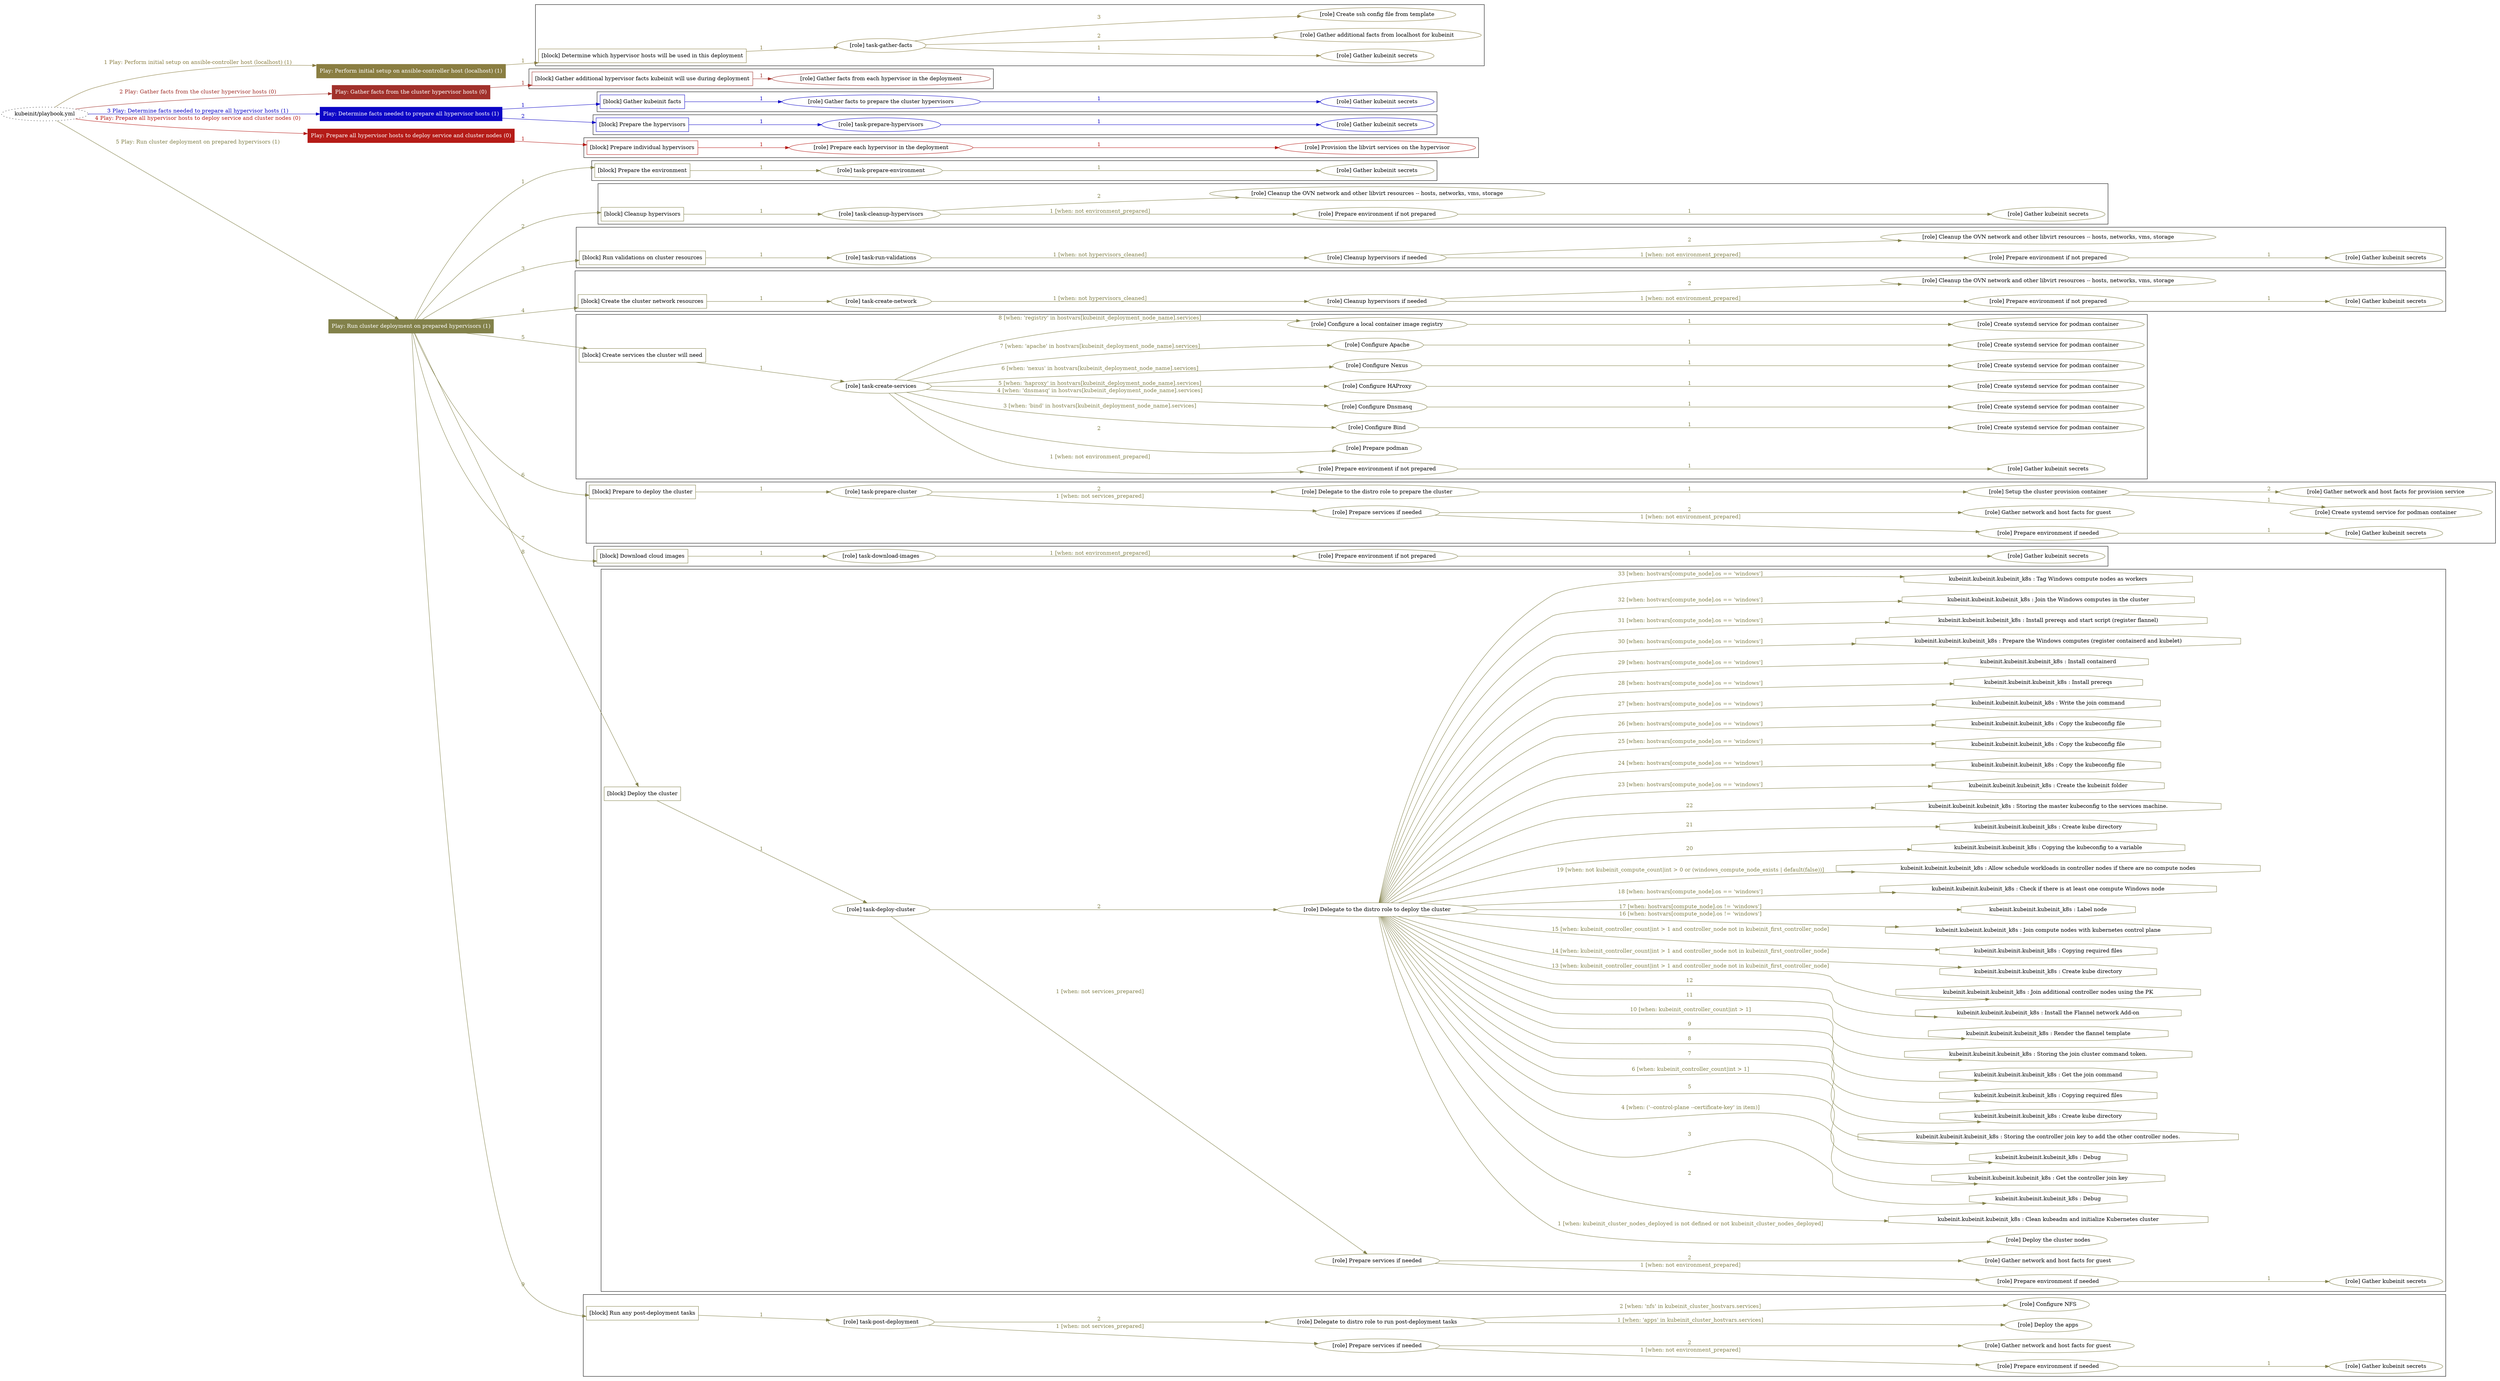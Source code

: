 digraph {
	graph [concentrate=true ordering=in rankdir=LR ratio=fill]
	edge [esep=5 sep=10]
	"kubeinit/playbook.yml" [URL="/home/runner/work/kubeinit/kubeinit/kubeinit/playbook.yml" id=playbook_4092a880 style=dotted]
	"kubeinit/playbook.yml" -> play_ae1196fd [label="1 Play: Perform initial setup on ansible-controller host (localhost) (1)" color="#8a7e42" fontcolor="#8a7e42" id=edge_play_ae1196fd labeltooltip="1 Play: Perform initial setup on ansible-controller host (localhost) (1)" tooltip="1 Play: Perform initial setup on ansible-controller host (localhost) (1)"]
	subgraph "Play: Perform initial setup on ansible-controller host (localhost) (1)" {
		play_ae1196fd [label="Play: Perform initial setup on ansible-controller host (localhost) (1)" URL="/home/runner/work/kubeinit/kubeinit/kubeinit/playbook.yml" color="#8a7e42" fontcolor="#ffffff" id=play_ae1196fd shape=box style=filled tooltip=localhost]
		play_ae1196fd -> block_956c1486 [label=1 color="#8a7e42" fontcolor="#8a7e42" id=edge_block_956c1486 labeltooltip=1 tooltip=1]
		subgraph cluster_block_956c1486 {
			block_956c1486 [label="[block] Determine which hypervisor hosts will be used in this deployment" URL="/home/runner/work/kubeinit/kubeinit/kubeinit/playbook.yml" color="#8a7e42" id=block_956c1486 labeltooltip="Determine which hypervisor hosts will be used in this deployment" shape=box tooltip="Determine which hypervisor hosts will be used in this deployment"]
			block_956c1486 -> role_f237df99 [label="1 " color="#8a7e42" fontcolor="#8a7e42" id=edge_role_f237df99 labeltooltip="1 " tooltip="1 "]
			subgraph "task-gather-facts" {
				role_f237df99 [label="[role] task-gather-facts" URL="/home/runner/work/kubeinit/kubeinit/kubeinit/playbook.yml" color="#8a7e42" id=role_f237df99 tooltip="task-gather-facts"]
				role_f237df99 -> role_dd8b1807 [label="1 " color="#8a7e42" fontcolor="#8a7e42" id=edge_role_dd8b1807 labeltooltip="1 " tooltip="1 "]
				subgraph "Gather kubeinit secrets" {
					role_dd8b1807 [label="[role] Gather kubeinit secrets" URL="/home/runner/.ansible/collections/ansible_collections/kubeinit/kubeinit/roles/kubeinit_prepare/tasks/build_hypervisors_group.yml" color="#8a7e42" id=role_dd8b1807 tooltip="Gather kubeinit secrets"]
				}
				role_f237df99 -> role_d7ae1967 [label="2 " color="#8a7e42" fontcolor="#8a7e42" id=edge_role_d7ae1967 labeltooltip="2 " tooltip="2 "]
				subgraph "Gather additional facts from localhost for kubeinit" {
					role_d7ae1967 [label="[role] Gather additional facts from localhost for kubeinit" URL="/home/runner/.ansible/collections/ansible_collections/kubeinit/kubeinit/roles/kubeinit_prepare/tasks/build_hypervisors_group.yml" color="#8a7e42" id=role_d7ae1967 tooltip="Gather additional facts from localhost for kubeinit"]
				}
				role_f237df99 -> role_469d02f8 [label="3 " color="#8a7e42" fontcolor="#8a7e42" id=edge_role_469d02f8 labeltooltip="3 " tooltip="3 "]
				subgraph "Create ssh config file from template" {
					role_469d02f8 [label="[role] Create ssh config file from template" URL="/home/runner/.ansible/collections/ansible_collections/kubeinit/kubeinit/roles/kubeinit_prepare/tasks/build_hypervisors_group.yml" color="#8a7e42" id=role_469d02f8 tooltip="Create ssh config file from template"]
				}
			}
		}
	}
	"kubeinit/playbook.yml" -> play_89fb821e [label="2 Play: Gather facts from the cluster hypervisor hosts (0)" color="#a1312b" fontcolor="#a1312b" id=edge_play_89fb821e labeltooltip="2 Play: Gather facts from the cluster hypervisor hosts (0)" tooltip="2 Play: Gather facts from the cluster hypervisor hosts (0)"]
	subgraph "Play: Gather facts from the cluster hypervisor hosts (0)" {
		play_89fb821e [label="Play: Gather facts from the cluster hypervisor hosts (0)" URL="/home/runner/work/kubeinit/kubeinit/kubeinit/playbook.yml" color="#a1312b" fontcolor="#ffffff" id=play_89fb821e shape=box style=filled tooltip="Play: Gather facts from the cluster hypervisor hosts (0)"]
		play_89fb821e -> block_fdf8f3b8 [label=1 color="#a1312b" fontcolor="#a1312b" id=edge_block_fdf8f3b8 labeltooltip=1 tooltip=1]
		subgraph cluster_block_fdf8f3b8 {
			block_fdf8f3b8 [label="[block] Gather additional hypervisor facts kubeinit will use during deployment" URL="/home/runner/work/kubeinit/kubeinit/kubeinit/playbook.yml" color="#a1312b" id=block_fdf8f3b8 labeltooltip="Gather additional hypervisor facts kubeinit will use during deployment" shape=box tooltip="Gather additional hypervisor facts kubeinit will use during deployment"]
			block_fdf8f3b8 -> role_fb9b32e1 [label="1 " color="#a1312b" fontcolor="#a1312b" id=edge_role_fb9b32e1 labeltooltip="1 " tooltip="1 "]
			subgraph "Gather facts from each hypervisor in the deployment" {
				role_fb9b32e1 [label="[role] Gather facts from each hypervisor in the deployment" URL="/home/runner/work/kubeinit/kubeinit/kubeinit/playbook.yml" color="#a1312b" id=role_fb9b32e1 tooltip="Gather facts from each hypervisor in the deployment"]
			}
		}
	}
	"kubeinit/playbook.yml" -> play_43800ec6 [label="3 Play: Determine facts needed to prepare all hypervisor hosts (1)" color="#0d06c6" fontcolor="#0d06c6" id=edge_play_43800ec6 labeltooltip="3 Play: Determine facts needed to prepare all hypervisor hosts (1)" tooltip="3 Play: Determine facts needed to prepare all hypervisor hosts (1)"]
	subgraph "Play: Determine facts needed to prepare all hypervisor hosts (1)" {
		play_43800ec6 [label="Play: Determine facts needed to prepare all hypervisor hosts (1)" URL="/home/runner/work/kubeinit/kubeinit/kubeinit/playbook.yml" color="#0d06c6" fontcolor="#ffffff" id=play_43800ec6 shape=box style=filled tooltip=localhost]
		play_43800ec6 -> block_e6bd2eeb [label=1 color="#0d06c6" fontcolor="#0d06c6" id=edge_block_e6bd2eeb labeltooltip=1 tooltip=1]
		subgraph cluster_block_e6bd2eeb {
			block_e6bd2eeb [label="[block] Gather kubeinit facts" URL="/home/runner/work/kubeinit/kubeinit/kubeinit/playbook.yml" color="#0d06c6" id=block_e6bd2eeb labeltooltip="Gather kubeinit facts" shape=box tooltip="Gather kubeinit facts"]
			block_e6bd2eeb -> role_9d45fa9e [label="1 " color="#0d06c6" fontcolor="#0d06c6" id=edge_role_9d45fa9e labeltooltip="1 " tooltip="1 "]
			subgraph "Gather facts to prepare the cluster hypervisors" {
				role_9d45fa9e [label="[role] Gather facts to prepare the cluster hypervisors" URL="/home/runner/work/kubeinit/kubeinit/kubeinit/playbook.yml" color="#0d06c6" id=role_9d45fa9e tooltip="Gather facts to prepare the cluster hypervisors"]
				role_9d45fa9e -> role_84c8c53a [label="1 " color="#0d06c6" fontcolor="#0d06c6" id=edge_role_84c8c53a labeltooltip="1 " tooltip="1 "]
				subgraph "Gather kubeinit secrets" {
					role_84c8c53a [label="[role] Gather kubeinit secrets" URL="/home/runner/.ansible/collections/ansible_collections/kubeinit/kubeinit/roles/kubeinit_prepare/tasks/gather_kubeinit_facts.yml" color="#0d06c6" id=role_84c8c53a tooltip="Gather kubeinit secrets"]
				}
			}
		}
		play_43800ec6 -> block_987be047 [label=2 color="#0d06c6" fontcolor="#0d06c6" id=edge_block_987be047 labeltooltip=2 tooltip=2]
		subgraph cluster_block_987be047 {
			block_987be047 [label="[block] Prepare the hypervisors" URL="/home/runner/work/kubeinit/kubeinit/kubeinit/playbook.yml" color="#0d06c6" id=block_987be047 labeltooltip="Prepare the hypervisors" shape=box tooltip="Prepare the hypervisors"]
			block_987be047 -> role_4314f1b4 [label="1 " color="#0d06c6" fontcolor="#0d06c6" id=edge_role_4314f1b4 labeltooltip="1 " tooltip="1 "]
			subgraph "task-prepare-hypervisors" {
				role_4314f1b4 [label="[role] task-prepare-hypervisors" URL="/home/runner/work/kubeinit/kubeinit/kubeinit/playbook.yml" color="#0d06c6" id=role_4314f1b4 tooltip="task-prepare-hypervisors"]
				role_4314f1b4 -> role_47bb639f [label="1 " color="#0d06c6" fontcolor="#0d06c6" id=edge_role_47bb639f labeltooltip="1 " tooltip="1 "]
				subgraph "Gather kubeinit secrets" {
					role_47bb639f [label="[role] Gather kubeinit secrets" URL="/home/runner/.ansible/collections/ansible_collections/kubeinit/kubeinit/roles/kubeinit_prepare/tasks/gather_kubeinit_facts.yml" color="#0d06c6" id=role_47bb639f tooltip="Gather kubeinit secrets"]
				}
			}
		}
	}
	"kubeinit/playbook.yml" -> play_b5cae97c [label="4 Play: Prepare all hypervisor hosts to deploy service and cluster nodes (0)" color="#b51b17" fontcolor="#b51b17" id=edge_play_b5cae97c labeltooltip="4 Play: Prepare all hypervisor hosts to deploy service and cluster nodes (0)" tooltip="4 Play: Prepare all hypervisor hosts to deploy service and cluster nodes (0)"]
	subgraph "Play: Prepare all hypervisor hosts to deploy service and cluster nodes (0)" {
		play_b5cae97c [label="Play: Prepare all hypervisor hosts to deploy service and cluster nodes (0)" URL="/home/runner/work/kubeinit/kubeinit/kubeinit/playbook.yml" color="#b51b17" fontcolor="#ffffff" id=play_b5cae97c shape=box style=filled tooltip="Play: Prepare all hypervisor hosts to deploy service and cluster nodes (0)"]
		play_b5cae97c -> block_2d61b431 [label=1 color="#b51b17" fontcolor="#b51b17" id=edge_block_2d61b431 labeltooltip=1 tooltip=1]
		subgraph cluster_block_2d61b431 {
			block_2d61b431 [label="[block] Prepare individual hypervisors" URL="/home/runner/work/kubeinit/kubeinit/kubeinit/playbook.yml" color="#b51b17" id=block_2d61b431 labeltooltip="Prepare individual hypervisors" shape=box tooltip="Prepare individual hypervisors"]
			block_2d61b431 -> role_bfe65945 [label="1 " color="#b51b17" fontcolor="#b51b17" id=edge_role_bfe65945 labeltooltip="1 " tooltip="1 "]
			subgraph "Prepare each hypervisor in the deployment" {
				role_bfe65945 [label="[role] Prepare each hypervisor in the deployment" URL="/home/runner/work/kubeinit/kubeinit/kubeinit/playbook.yml" color="#b51b17" id=role_bfe65945 tooltip="Prepare each hypervisor in the deployment"]
				role_bfe65945 -> role_0629007f [label="1 " color="#b51b17" fontcolor="#b51b17" id=edge_role_0629007f labeltooltip="1 " tooltip="1 "]
				subgraph "Provision the libvirt services on the hypervisor" {
					role_0629007f [label="[role] Provision the libvirt services on the hypervisor" URL="/home/runner/.ansible/collections/ansible_collections/kubeinit/kubeinit/roles/kubeinit_prepare/tasks/prepare_hypervisor.yml" color="#b51b17" id=role_0629007f tooltip="Provision the libvirt services on the hypervisor"]
				}
			}
		}
	}
	"kubeinit/playbook.yml" -> play_eb1198c6 [label="5 Play: Run cluster deployment on prepared hypervisors (1)" color="#82814a" fontcolor="#82814a" id=edge_play_eb1198c6 labeltooltip="5 Play: Run cluster deployment on prepared hypervisors (1)" tooltip="5 Play: Run cluster deployment on prepared hypervisors (1)"]
	subgraph "Play: Run cluster deployment on prepared hypervisors (1)" {
		play_eb1198c6 [label="Play: Run cluster deployment on prepared hypervisors (1)" URL="/home/runner/work/kubeinit/kubeinit/kubeinit/playbook.yml" color="#82814a" fontcolor="#ffffff" id=play_eb1198c6 shape=box style=filled tooltip=localhost]
		play_eb1198c6 -> block_c7cdb6f9 [label=1 color="#82814a" fontcolor="#82814a" id=edge_block_c7cdb6f9 labeltooltip=1 tooltip=1]
		subgraph cluster_block_c7cdb6f9 {
			block_c7cdb6f9 [label="[block] Prepare the environment" URL="/home/runner/work/kubeinit/kubeinit/kubeinit/playbook.yml" color="#82814a" id=block_c7cdb6f9 labeltooltip="Prepare the environment" shape=box tooltip="Prepare the environment"]
			block_c7cdb6f9 -> role_29d9dc52 [label="1 " color="#82814a" fontcolor="#82814a" id=edge_role_29d9dc52 labeltooltip="1 " tooltip="1 "]
			subgraph "task-prepare-environment" {
				role_29d9dc52 [label="[role] task-prepare-environment" URL="/home/runner/work/kubeinit/kubeinit/kubeinit/playbook.yml" color="#82814a" id=role_29d9dc52 tooltip="task-prepare-environment"]
				role_29d9dc52 -> role_548592c7 [label="1 " color="#82814a" fontcolor="#82814a" id=edge_role_548592c7 labeltooltip="1 " tooltip="1 "]
				subgraph "Gather kubeinit secrets" {
					role_548592c7 [label="[role] Gather kubeinit secrets" URL="/home/runner/.ansible/collections/ansible_collections/kubeinit/kubeinit/roles/kubeinit_prepare/tasks/gather_kubeinit_facts.yml" color="#82814a" id=role_548592c7 tooltip="Gather kubeinit secrets"]
				}
			}
		}
		play_eb1198c6 -> block_1d28abd2 [label=2 color="#82814a" fontcolor="#82814a" id=edge_block_1d28abd2 labeltooltip=2 tooltip=2]
		subgraph cluster_block_1d28abd2 {
			block_1d28abd2 [label="[block] Cleanup hypervisors" URL="/home/runner/work/kubeinit/kubeinit/kubeinit/playbook.yml" color="#82814a" id=block_1d28abd2 labeltooltip="Cleanup hypervisors" shape=box tooltip="Cleanup hypervisors"]
			block_1d28abd2 -> role_e52b958a [label="1 " color="#82814a" fontcolor="#82814a" id=edge_role_e52b958a labeltooltip="1 " tooltip="1 "]
			subgraph "task-cleanup-hypervisors" {
				role_e52b958a [label="[role] task-cleanup-hypervisors" URL="/home/runner/work/kubeinit/kubeinit/kubeinit/playbook.yml" color="#82814a" id=role_e52b958a tooltip="task-cleanup-hypervisors"]
				role_e52b958a -> role_8e3a1316 [label="1 [when: not environment_prepared]" color="#82814a" fontcolor="#82814a" id=edge_role_8e3a1316 labeltooltip="1 [when: not environment_prepared]" tooltip="1 [when: not environment_prepared]"]
				subgraph "Prepare environment if not prepared" {
					role_8e3a1316 [label="[role] Prepare environment if not prepared" URL="/home/runner/.ansible/collections/ansible_collections/kubeinit/kubeinit/roles/kubeinit_prepare/tasks/cleanup_hypervisors.yml" color="#82814a" id=role_8e3a1316 tooltip="Prepare environment if not prepared"]
					role_8e3a1316 -> role_66ed5736 [label="1 " color="#82814a" fontcolor="#82814a" id=edge_role_66ed5736 labeltooltip="1 " tooltip="1 "]
					subgraph "Gather kubeinit secrets" {
						role_66ed5736 [label="[role] Gather kubeinit secrets" URL="/home/runner/.ansible/collections/ansible_collections/kubeinit/kubeinit/roles/kubeinit_prepare/tasks/gather_kubeinit_facts.yml" color="#82814a" id=role_66ed5736 tooltip="Gather kubeinit secrets"]
					}
				}
				role_e52b958a -> role_1f222cd6 [label="2 " color="#82814a" fontcolor="#82814a" id=edge_role_1f222cd6 labeltooltip="2 " tooltip="2 "]
				subgraph "Cleanup the OVN network and other libvirt resources -- hosts, networks, vms, storage" {
					role_1f222cd6 [label="[role] Cleanup the OVN network and other libvirt resources -- hosts, networks, vms, storage" URL="/home/runner/.ansible/collections/ansible_collections/kubeinit/kubeinit/roles/kubeinit_prepare/tasks/cleanup_hypervisors.yml" color="#82814a" id=role_1f222cd6 tooltip="Cleanup the OVN network and other libvirt resources -- hosts, networks, vms, storage"]
				}
			}
		}
		play_eb1198c6 -> block_b890f00d [label=3 color="#82814a" fontcolor="#82814a" id=edge_block_b890f00d labeltooltip=3 tooltip=3]
		subgraph cluster_block_b890f00d {
			block_b890f00d [label="[block] Run validations on cluster resources" URL="/home/runner/work/kubeinit/kubeinit/kubeinit/playbook.yml" color="#82814a" id=block_b890f00d labeltooltip="Run validations on cluster resources" shape=box tooltip="Run validations on cluster resources"]
			block_b890f00d -> role_74c30798 [label="1 " color="#82814a" fontcolor="#82814a" id=edge_role_74c30798 labeltooltip="1 " tooltip="1 "]
			subgraph "task-run-validations" {
				role_74c30798 [label="[role] task-run-validations" URL="/home/runner/work/kubeinit/kubeinit/kubeinit/playbook.yml" color="#82814a" id=role_74c30798 tooltip="task-run-validations"]
				role_74c30798 -> role_08fe6aea [label="1 [when: not hypervisors_cleaned]" color="#82814a" fontcolor="#82814a" id=edge_role_08fe6aea labeltooltip="1 [when: not hypervisors_cleaned]" tooltip="1 [when: not hypervisors_cleaned]"]
				subgraph "Cleanup hypervisors if needed" {
					role_08fe6aea [label="[role] Cleanup hypervisors if needed" URL="/home/runner/.ansible/collections/ansible_collections/kubeinit/kubeinit/roles/kubeinit_validations/tasks/main.yml" color="#82814a" id=role_08fe6aea tooltip="Cleanup hypervisors if needed"]
					role_08fe6aea -> role_71122373 [label="1 [when: not environment_prepared]" color="#82814a" fontcolor="#82814a" id=edge_role_71122373 labeltooltip="1 [when: not environment_prepared]" tooltip="1 [when: not environment_prepared]"]
					subgraph "Prepare environment if not prepared" {
						role_71122373 [label="[role] Prepare environment if not prepared" URL="/home/runner/.ansible/collections/ansible_collections/kubeinit/kubeinit/roles/kubeinit_prepare/tasks/cleanup_hypervisors.yml" color="#82814a" id=role_71122373 tooltip="Prepare environment if not prepared"]
						role_71122373 -> role_05b56afc [label="1 " color="#82814a" fontcolor="#82814a" id=edge_role_05b56afc labeltooltip="1 " tooltip="1 "]
						subgraph "Gather kubeinit secrets" {
							role_05b56afc [label="[role] Gather kubeinit secrets" URL="/home/runner/.ansible/collections/ansible_collections/kubeinit/kubeinit/roles/kubeinit_prepare/tasks/gather_kubeinit_facts.yml" color="#82814a" id=role_05b56afc tooltip="Gather kubeinit secrets"]
						}
					}
					role_08fe6aea -> role_c8b4b535 [label="2 " color="#82814a" fontcolor="#82814a" id=edge_role_c8b4b535 labeltooltip="2 " tooltip="2 "]
					subgraph "Cleanup the OVN network and other libvirt resources -- hosts, networks, vms, storage" {
						role_c8b4b535 [label="[role] Cleanup the OVN network and other libvirt resources -- hosts, networks, vms, storage" URL="/home/runner/.ansible/collections/ansible_collections/kubeinit/kubeinit/roles/kubeinit_prepare/tasks/cleanup_hypervisors.yml" color="#82814a" id=role_c8b4b535 tooltip="Cleanup the OVN network and other libvirt resources -- hosts, networks, vms, storage"]
					}
				}
			}
		}
		play_eb1198c6 -> block_98367a55 [label=4 color="#82814a" fontcolor="#82814a" id=edge_block_98367a55 labeltooltip=4 tooltip=4]
		subgraph cluster_block_98367a55 {
			block_98367a55 [label="[block] Create the cluster network resources" URL="/home/runner/work/kubeinit/kubeinit/kubeinit/playbook.yml" color="#82814a" id=block_98367a55 labeltooltip="Create the cluster network resources" shape=box tooltip="Create the cluster network resources"]
			block_98367a55 -> role_a6082c98 [label="1 " color="#82814a" fontcolor="#82814a" id=edge_role_a6082c98 labeltooltip="1 " tooltip="1 "]
			subgraph "task-create-network" {
				role_a6082c98 [label="[role] task-create-network" URL="/home/runner/work/kubeinit/kubeinit/kubeinit/playbook.yml" color="#82814a" id=role_a6082c98 tooltip="task-create-network"]
				role_a6082c98 -> role_ee33936b [label="1 [when: not hypervisors_cleaned]" color="#82814a" fontcolor="#82814a" id=edge_role_ee33936b labeltooltip="1 [when: not hypervisors_cleaned]" tooltip="1 [when: not hypervisors_cleaned]"]
				subgraph "Cleanup hypervisors if needed" {
					role_ee33936b [label="[role] Cleanup hypervisors if needed" URL="/home/runner/.ansible/collections/ansible_collections/kubeinit/kubeinit/roles/kubeinit_libvirt/tasks/create_network.yml" color="#82814a" id=role_ee33936b tooltip="Cleanup hypervisors if needed"]
					role_ee33936b -> role_b9c7bcc1 [label="1 [when: not environment_prepared]" color="#82814a" fontcolor="#82814a" id=edge_role_b9c7bcc1 labeltooltip="1 [when: not environment_prepared]" tooltip="1 [when: not environment_prepared]"]
					subgraph "Prepare environment if not prepared" {
						role_b9c7bcc1 [label="[role] Prepare environment if not prepared" URL="/home/runner/.ansible/collections/ansible_collections/kubeinit/kubeinit/roles/kubeinit_prepare/tasks/cleanup_hypervisors.yml" color="#82814a" id=role_b9c7bcc1 tooltip="Prepare environment if not prepared"]
						role_b9c7bcc1 -> role_5f85d9c9 [label="1 " color="#82814a" fontcolor="#82814a" id=edge_role_5f85d9c9 labeltooltip="1 " tooltip="1 "]
						subgraph "Gather kubeinit secrets" {
							role_5f85d9c9 [label="[role] Gather kubeinit secrets" URL="/home/runner/.ansible/collections/ansible_collections/kubeinit/kubeinit/roles/kubeinit_prepare/tasks/gather_kubeinit_facts.yml" color="#82814a" id=role_5f85d9c9 tooltip="Gather kubeinit secrets"]
						}
					}
					role_ee33936b -> role_ea725548 [label="2 " color="#82814a" fontcolor="#82814a" id=edge_role_ea725548 labeltooltip="2 " tooltip="2 "]
					subgraph "Cleanup the OVN network and other libvirt resources -- hosts, networks, vms, storage" {
						role_ea725548 [label="[role] Cleanup the OVN network and other libvirt resources -- hosts, networks, vms, storage" URL="/home/runner/.ansible/collections/ansible_collections/kubeinit/kubeinit/roles/kubeinit_prepare/tasks/cleanup_hypervisors.yml" color="#82814a" id=role_ea725548 tooltip="Cleanup the OVN network and other libvirt resources -- hosts, networks, vms, storage"]
					}
				}
			}
		}
		play_eb1198c6 -> block_d3162e86 [label=5 color="#82814a" fontcolor="#82814a" id=edge_block_d3162e86 labeltooltip=5 tooltip=5]
		subgraph cluster_block_d3162e86 {
			block_d3162e86 [label="[block] Create services the cluster will need" URL="/home/runner/work/kubeinit/kubeinit/kubeinit/playbook.yml" color="#82814a" id=block_d3162e86 labeltooltip="Create services the cluster will need" shape=box tooltip="Create services the cluster will need"]
			block_d3162e86 -> role_d8473696 [label="1 " color="#82814a" fontcolor="#82814a" id=edge_role_d8473696 labeltooltip="1 " tooltip="1 "]
			subgraph "task-create-services" {
				role_d8473696 [label="[role] task-create-services" URL="/home/runner/work/kubeinit/kubeinit/kubeinit/playbook.yml" color="#82814a" id=role_d8473696 tooltip="task-create-services"]
				role_d8473696 -> role_66db7b60 [label="1 [when: not environment_prepared]" color="#82814a" fontcolor="#82814a" id=edge_role_66db7b60 labeltooltip="1 [when: not environment_prepared]" tooltip="1 [when: not environment_prepared]"]
				subgraph "Prepare environment if not prepared" {
					role_66db7b60 [label="[role] Prepare environment if not prepared" URL="/home/runner/.ansible/collections/ansible_collections/kubeinit/kubeinit/roles/kubeinit_services/tasks/main.yml" color="#82814a" id=role_66db7b60 tooltip="Prepare environment if not prepared"]
					role_66db7b60 -> role_b6ed339c [label="1 " color="#82814a" fontcolor="#82814a" id=edge_role_b6ed339c labeltooltip="1 " tooltip="1 "]
					subgraph "Gather kubeinit secrets" {
						role_b6ed339c [label="[role] Gather kubeinit secrets" URL="/home/runner/.ansible/collections/ansible_collections/kubeinit/kubeinit/roles/kubeinit_prepare/tasks/gather_kubeinit_facts.yml" color="#82814a" id=role_b6ed339c tooltip="Gather kubeinit secrets"]
					}
				}
				role_d8473696 -> role_f8bc8cbf [label="2 " color="#82814a" fontcolor="#82814a" id=edge_role_f8bc8cbf labeltooltip="2 " tooltip="2 "]
				subgraph "Prepare podman" {
					role_f8bc8cbf [label="[role] Prepare podman" URL="/home/runner/.ansible/collections/ansible_collections/kubeinit/kubeinit/roles/kubeinit_services/tasks/00_create_service_pod.yml" color="#82814a" id=role_f8bc8cbf tooltip="Prepare podman"]
				}
				role_d8473696 -> role_d6a353fc [label="3 [when: 'bind' in hostvars[kubeinit_deployment_node_name].services]" color="#82814a" fontcolor="#82814a" id=edge_role_d6a353fc labeltooltip="3 [when: 'bind' in hostvars[kubeinit_deployment_node_name].services]" tooltip="3 [when: 'bind' in hostvars[kubeinit_deployment_node_name].services]"]
				subgraph "Configure Bind" {
					role_d6a353fc [label="[role] Configure Bind" URL="/home/runner/.ansible/collections/ansible_collections/kubeinit/kubeinit/roles/kubeinit_services/tasks/start_services_containers.yml" color="#82814a" id=role_d6a353fc tooltip="Configure Bind"]
					role_d6a353fc -> role_5fda4008 [label="1 " color="#82814a" fontcolor="#82814a" id=edge_role_5fda4008 labeltooltip="1 " tooltip="1 "]
					subgraph "Create systemd service for podman container" {
						role_5fda4008 [label="[role] Create systemd service for podman container" URL="/home/runner/.ansible/collections/ansible_collections/kubeinit/kubeinit/roles/kubeinit_bind/tasks/main.yml" color="#82814a" id=role_5fda4008 tooltip="Create systemd service for podman container"]
					}
				}
				role_d8473696 -> role_5b5578a1 [label="4 [when: 'dnsmasq' in hostvars[kubeinit_deployment_node_name].services]" color="#82814a" fontcolor="#82814a" id=edge_role_5b5578a1 labeltooltip="4 [when: 'dnsmasq' in hostvars[kubeinit_deployment_node_name].services]" tooltip="4 [when: 'dnsmasq' in hostvars[kubeinit_deployment_node_name].services]"]
				subgraph "Configure Dnsmasq" {
					role_5b5578a1 [label="[role] Configure Dnsmasq" URL="/home/runner/.ansible/collections/ansible_collections/kubeinit/kubeinit/roles/kubeinit_services/tasks/start_services_containers.yml" color="#82814a" id=role_5b5578a1 tooltip="Configure Dnsmasq"]
					role_5b5578a1 -> role_4a11b152 [label="1 " color="#82814a" fontcolor="#82814a" id=edge_role_4a11b152 labeltooltip="1 " tooltip="1 "]
					subgraph "Create systemd service for podman container" {
						role_4a11b152 [label="[role] Create systemd service for podman container" URL="/home/runner/.ansible/collections/ansible_collections/kubeinit/kubeinit/roles/kubeinit_dnsmasq/tasks/main.yml" color="#82814a" id=role_4a11b152 tooltip="Create systemd service for podman container"]
					}
				}
				role_d8473696 -> role_b6626a61 [label="5 [when: 'haproxy' in hostvars[kubeinit_deployment_node_name].services]" color="#82814a" fontcolor="#82814a" id=edge_role_b6626a61 labeltooltip="5 [when: 'haproxy' in hostvars[kubeinit_deployment_node_name].services]" tooltip="5 [when: 'haproxy' in hostvars[kubeinit_deployment_node_name].services]"]
				subgraph "Configure HAProxy" {
					role_b6626a61 [label="[role] Configure HAProxy" URL="/home/runner/.ansible/collections/ansible_collections/kubeinit/kubeinit/roles/kubeinit_services/tasks/start_services_containers.yml" color="#82814a" id=role_b6626a61 tooltip="Configure HAProxy"]
					role_b6626a61 -> role_09630d11 [label="1 " color="#82814a" fontcolor="#82814a" id=edge_role_09630d11 labeltooltip="1 " tooltip="1 "]
					subgraph "Create systemd service for podman container" {
						role_09630d11 [label="[role] Create systemd service for podman container" URL="/home/runner/.ansible/collections/ansible_collections/kubeinit/kubeinit/roles/kubeinit_haproxy/tasks/main.yml" color="#82814a" id=role_09630d11 tooltip="Create systemd service for podman container"]
					}
				}
				role_d8473696 -> role_e75615c8 [label="6 [when: 'nexus' in hostvars[kubeinit_deployment_node_name].services]" color="#82814a" fontcolor="#82814a" id=edge_role_e75615c8 labeltooltip="6 [when: 'nexus' in hostvars[kubeinit_deployment_node_name].services]" tooltip="6 [when: 'nexus' in hostvars[kubeinit_deployment_node_name].services]"]
				subgraph "Configure Nexus" {
					role_e75615c8 [label="[role] Configure Nexus" URL="/home/runner/.ansible/collections/ansible_collections/kubeinit/kubeinit/roles/kubeinit_services/tasks/start_services_containers.yml" color="#82814a" id=role_e75615c8 tooltip="Configure Nexus"]
					role_e75615c8 -> role_f1bec98e [label="1 " color="#82814a" fontcolor="#82814a" id=edge_role_f1bec98e labeltooltip="1 " tooltip="1 "]
					subgraph "Create systemd service for podman container" {
						role_f1bec98e [label="[role] Create systemd service for podman container" URL="/home/runner/.ansible/collections/ansible_collections/kubeinit/kubeinit/roles/kubeinit_nexus/tasks/main.yml" color="#82814a" id=role_f1bec98e tooltip="Create systemd service for podman container"]
					}
				}
				role_d8473696 -> role_e55f9560 [label="7 [when: 'apache' in hostvars[kubeinit_deployment_node_name].services]" color="#82814a" fontcolor="#82814a" id=edge_role_e55f9560 labeltooltip="7 [when: 'apache' in hostvars[kubeinit_deployment_node_name].services]" tooltip="7 [when: 'apache' in hostvars[kubeinit_deployment_node_name].services]"]
				subgraph "Configure Apache" {
					role_e55f9560 [label="[role] Configure Apache" URL="/home/runner/.ansible/collections/ansible_collections/kubeinit/kubeinit/roles/kubeinit_services/tasks/start_services_containers.yml" color="#82814a" id=role_e55f9560 tooltip="Configure Apache"]
					role_e55f9560 -> role_4562c35b [label="1 " color="#82814a" fontcolor="#82814a" id=edge_role_4562c35b labeltooltip="1 " tooltip="1 "]
					subgraph "Create systemd service for podman container" {
						role_4562c35b [label="[role] Create systemd service for podman container" URL="/home/runner/.ansible/collections/ansible_collections/kubeinit/kubeinit/roles/kubeinit_apache/tasks/main.yml" color="#82814a" id=role_4562c35b tooltip="Create systemd service for podman container"]
					}
				}
				role_d8473696 -> role_a0cb4e16 [label="8 [when: 'registry' in hostvars[kubeinit_deployment_node_name].services]" color="#82814a" fontcolor="#82814a" id=edge_role_a0cb4e16 labeltooltip="8 [when: 'registry' in hostvars[kubeinit_deployment_node_name].services]" tooltip="8 [when: 'registry' in hostvars[kubeinit_deployment_node_name].services]"]
				subgraph "Configure a local container image registry" {
					role_a0cb4e16 [label="[role] Configure a local container image registry" URL="/home/runner/.ansible/collections/ansible_collections/kubeinit/kubeinit/roles/kubeinit_services/tasks/start_services_containers.yml" color="#82814a" id=role_a0cb4e16 tooltip="Configure a local container image registry"]
					role_a0cb4e16 -> role_6769101f [label="1 " color="#82814a" fontcolor="#82814a" id=edge_role_6769101f labeltooltip="1 " tooltip="1 "]
					subgraph "Create systemd service for podman container" {
						role_6769101f [label="[role] Create systemd service for podman container" URL="/home/runner/.ansible/collections/ansible_collections/kubeinit/kubeinit/roles/kubeinit_registry/tasks/main.yml" color="#82814a" id=role_6769101f tooltip="Create systemd service for podman container"]
					}
				}
			}
		}
		play_eb1198c6 -> block_83a1c3cd [label=6 color="#82814a" fontcolor="#82814a" id=edge_block_83a1c3cd labeltooltip=6 tooltip=6]
		subgraph cluster_block_83a1c3cd {
			block_83a1c3cd [label="[block] Prepare to deploy the cluster" URL="/home/runner/work/kubeinit/kubeinit/kubeinit/playbook.yml" color="#82814a" id=block_83a1c3cd labeltooltip="Prepare to deploy the cluster" shape=box tooltip="Prepare to deploy the cluster"]
			block_83a1c3cd -> role_67fa7419 [label="1 " color="#82814a" fontcolor="#82814a" id=edge_role_67fa7419 labeltooltip="1 " tooltip="1 "]
			subgraph "task-prepare-cluster" {
				role_67fa7419 [label="[role] task-prepare-cluster" URL="/home/runner/work/kubeinit/kubeinit/kubeinit/playbook.yml" color="#82814a" id=role_67fa7419 tooltip="task-prepare-cluster"]
				role_67fa7419 -> role_bcd808a5 [label="1 [when: not services_prepared]" color="#82814a" fontcolor="#82814a" id=edge_role_bcd808a5 labeltooltip="1 [when: not services_prepared]" tooltip="1 [when: not services_prepared]"]
				subgraph "Prepare services if needed" {
					role_bcd808a5 [label="[role] Prepare services if needed" URL="/home/runner/.ansible/collections/ansible_collections/kubeinit/kubeinit/roles/kubeinit_prepare/tasks/prepare_cluster.yml" color="#82814a" id=role_bcd808a5 tooltip="Prepare services if needed"]
					role_bcd808a5 -> role_e4ebea1b [label="1 [when: not environment_prepared]" color="#82814a" fontcolor="#82814a" id=edge_role_e4ebea1b labeltooltip="1 [when: not environment_prepared]" tooltip="1 [when: not environment_prepared]"]
					subgraph "Prepare environment if needed" {
						role_e4ebea1b [label="[role] Prepare environment if needed" URL="/home/runner/.ansible/collections/ansible_collections/kubeinit/kubeinit/roles/kubeinit_services/tasks/prepare_services.yml" color="#82814a" id=role_e4ebea1b tooltip="Prepare environment if needed"]
						role_e4ebea1b -> role_9b76f51e [label="1 " color="#82814a" fontcolor="#82814a" id=edge_role_9b76f51e labeltooltip="1 " tooltip="1 "]
						subgraph "Gather kubeinit secrets" {
							role_9b76f51e [label="[role] Gather kubeinit secrets" URL="/home/runner/.ansible/collections/ansible_collections/kubeinit/kubeinit/roles/kubeinit_prepare/tasks/gather_kubeinit_facts.yml" color="#82814a" id=role_9b76f51e tooltip="Gather kubeinit secrets"]
						}
					}
					role_bcd808a5 -> role_daf8050a [label="2 " color="#82814a" fontcolor="#82814a" id=edge_role_daf8050a labeltooltip="2 " tooltip="2 "]
					subgraph "Gather network and host facts for guest" {
						role_daf8050a [label="[role] Gather network and host facts for guest" URL="/home/runner/.ansible/collections/ansible_collections/kubeinit/kubeinit/roles/kubeinit_services/tasks/prepare_services.yml" color="#82814a" id=role_daf8050a tooltip="Gather network and host facts for guest"]
					}
				}
				role_67fa7419 -> role_f1ad148d [label="2 " color="#82814a" fontcolor="#82814a" id=edge_role_f1ad148d labeltooltip="2 " tooltip="2 "]
				subgraph "Delegate to the distro role to prepare the cluster" {
					role_f1ad148d [label="[role] Delegate to the distro role to prepare the cluster" URL="/home/runner/.ansible/collections/ansible_collections/kubeinit/kubeinit/roles/kubeinit_prepare/tasks/prepare_cluster.yml" color="#82814a" id=role_f1ad148d tooltip="Delegate to the distro role to prepare the cluster"]
					role_f1ad148d -> role_c1bf9db5 [label="1 " color="#82814a" fontcolor="#82814a" id=edge_role_c1bf9db5 labeltooltip="1 " tooltip="1 "]
					subgraph "Setup the cluster provision container" {
						role_c1bf9db5 [label="[role] Setup the cluster provision container" URL="/home/runner/.ansible/collections/ansible_collections/kubeinit/kubeinit/roles/kubeinit_k8s/tasks/prepare_cluster.yml" color="#82814a" id=role_c1bf9db5 tooltip="Setup the cluster provision container"]
						role_c1bf9db5 -> role_d4af68a3 [label="1 " color="#82814a" fontcolor="#82814a" id=edge_role_d4af68a3 labeltooltip="1 " tooltip="1 "]
						subgraph "Create systemd service for podman container" {
							role_d4af68a3 [label="[role] Create systemd service for podman container" URL="/home/runner/.ansible/collections/ansible_collections/kubeinit/kubeinit/roles/kubeinit_services/tasks/create_provision_container.yml" color="#82814a" id=role_d4af68a3 tooltip="Create systemd service for podman container"]
						}
						role_c1bf9db5 -> role_99967734 [label="2 " color="#82814a" fontcolor="#82814a" id=edge_role_99967734 labeltooltip="2 " tooltip="2 "]
						subgraph "Gather network and host facts for provision service" {
							role_99967734 [label="[role] Gather network and host facts for provision service" URL="/home/runner/.ansible/collections/ansible_collections/kubeinit/kubeinit/roles/kubeinit_services/tasks/create_provision_container.yml" color="#82814a" id=role_99967734 tooltip="Gather network and host facts for provision service"]
						}
					}
				}
			}
		}
		play_eb1198c6 -> block_874021ac [label=7 color="#82814a" fontcolor="#82814a" id=edge_block_874021ac labeltooltip=7 tooltip=7]
		subgraph cluster_block_874021ac {
			block_874021ac [label="[block] Download cloud images" URL="/home/runner/work/kubeinit/kubeinit/kubeinit/playbook.yml" color="#82814a" id=block_874021ac labeltooltip="Download cloud images" shape=box tooltip="Download cloud images"]
			block_874021ac -> role_67586519 [label="1 " color="#82814a" fontcolor="#82814a" id=edge_role_67586519 labeltooltip="1 " tooltip="1 "]
			subgraph "task-download-images" {
				role_67586519 [label="[role] task-download-images" URL="/home/runner/work/kubeinit/kubeinit/kubeinit/playbook.yml" color="#82814a" id=role_67586519 tooltip="task-download-images"]
				role_67586519 -> role_697d25c8 [label="1 [when: not environment_prepared]" color="#82814a" fontcolor="#82814a" id=edge_role_697d25c8 labeltooltip="1 [when: not environment_prepared]" tooltip="1 [when: not environment_prepared]"]
				subgraph "Prepare environment if not prepared" {
					role_697d25c8 [label="[role] Prepare environment if not prepared" URL="/home/runner/.ansible/collections/ansible_collections/kubeinit/kubeinit/roles/kubeinit_libvirt/tasks/download_cloud_images.yml" color="#82814a" id=role_697d25c8 tooltip="Prepare environment if not prepared"]
					role_697d25c8 -> role_901a38e0 [label="1 " color="#82814a" fontcolor="#82814a" id=edge_role_901a38e0 labeltooltip="1 " tooltip="1 "]
					subgraph "Gather kubeinit secrets" {
						role_901a38e0 [label="[role] Gather kubeinit secrets" URL="/home/runner/.ansible/collections/ansible_collections/kubeinit/kubeinit/roles/kubeinit_prepare/tasks/gather_kubeinit_facts.yml" color="#82814a" id=role_901a38e0 tooltip="Gather kubeinit secrets"]
					}
				}
			}
		}
		play_eb1198c6 -> block_f0ea207e [label=8 color="#82814a" fontcolor="#82814a" id=edge_block_f0ea207e labeltooltip=8 tooltip=8]
		subgraph cluster_block_f0ea207e {
			block_f0ea207e [label="[block] Deploy the cluster" URL="/home/runner/work/kubeinit/kubeinit/kubeinit/playbook.yml" color="#82814a" id=block_f0ea207e labeltooltip="Deploy the cluster" shape=box tooltip="Deploy the cluster"]
			block_f0ea207e -> role_af3a4d50 [label="1 " color="#82814a" fontcolor="#82814a" id=edge_role_af3a4d50 labeltooltip="1 " tooltip="1 "]
			subgraph "task-deploy-cluster" {
				role_af3a4d50 [label="[role] task-deploy-cluster" URL="/home/runner/work/kubeinit/kubeinit/kubeinit/playbook.yml" color="#82814a" id=role_af3a4d50 tooltip="task-deploy-cluster"]
				role_af3a4d50 -> role_6f860234 [label="1 [when: not services_prepared]" color="#82814a" fontcolor="#82814a" id=edge_role_6f860234 labeltooltip="1 [when: not services_prepared]" tooltip="1 [when: not services_prepared]"]
				subgraph "Prepare services if needed" {
					role_6f860234 [label="[role] Prepare services if needed" URL="/home/runner/.ansible/collections/ansible_collections/kubeinit/kubeinit/roles/kubeinit_prepare/tasks/deploy_cluster.yml" color="#82814a" id=role_6f860234 tooltip="Prepare services if needed"]
					role_6f860234 -> role_013c4f9b [label="1 [when: not environment_prepared]" color="#82814a" fontcolor="#82814a" id=edge_role_013c4f9b labeltooltip="1 [when: not environment_prepared]" tooltip="1 [when: not environment_prepared]"]
					subgraph "Prepare environment if needed" {
						role_013c4f9b [label="[role] Prepare environment if needed" URL="/home/runner/.ansible/collections/ansible_collections/kubeinit/kubeinit/roles/kubeinit_services/tasks/prepare_services.yml" color="#82814a" id=role_013c4f9b tooltip="Prepare environment if needed"]
						role_013c4f9b -> role_2a1e71d6 [label="1 " color="#82814a" fontcolor="#82814a" id=edge_role_2a1e71d6 labeltooltip="1 " tooltip="1 "]
						subgraph "Gather kubeinit secrets" {
							role_2a1e71d6 [label="[role] Gather kubeinit secrets" URL="/home/runner/.ansible/collections/ansible_collections/kubeinit/kubeinit/roles/kubeinit_prepare/tasks/gather_kubeinit_facts.yml" color="#82814a" id=role_2a1e71d6 tooltip="Gather kubeinit secrets"]
						}
					}
					role_6f860234 -> role_0883b80f [label="2 " color="#82814a" fontcolor="#82814a" id=edge_role_0883b80f labeltooltip="2 " tooltip="2 "]
					subgraph "Gather network and host facts for guest" {
						role_0883b80f [label="[role] Gather network and host facts for guest" URL="/home/runner/.ansible/collections/ansible_collections/kubeinit/kubeinit/roles/kubeinit_services/tasks/prepare_services.yml" color="#82814a" id=role_0883b80f tooltip="Gather network and host facts for guest"]
					}
				}
				role_af3a4d50 -> role_af84c13a [label="2 " color="#82814a" fontcolor="#82814a" id=edge_role_af84c13a labeltooltip="2 " tooltip="2 "]
				subgraph "Delegate to the distro role to deploy the cluster" {
					role_af84c13a [label="[role] Delegate to the distro role to deploy the cluster" URL="/home/runner/.ansible/collections/ansible_collections/kubeinit/kubeinit/roles/kubeinit_prepare/tasks/deploy_cluster.yml" color="#82814a" id=role_af84c13a tooltip="Delegate to the distro role to deploy the cluster"]
					role_af84c13a -> role_05db3c05 [label="1 [when: kubeinit_cluster_nodes_deployed is not defined or not kubeinit_cluster_nodes_deployed]" color="#82814a" fontcolor="#82814a" id=edge_role_05db3c05 labeltooltip="1 [when: kubeinit_cluster_nodes_deployed is not defined or not kubeinit_cluster_nodes_deployed]" tooltip="1 [when: kubeinit_cluster_nodes_deployed is not defined or not kubeinit_cluster_nodes_deployed]"]
					subgraph "Deploy the cluster nodes" {
						role_05db3c05 [label="[role] Deploy the cluster nodes" URL="/home/runner/.ansible/collections/ansible_collections/kubeinit/kubeinit/roles/kubeinit_k8s/tasks/main.yml" color="#82814a" id=role_05db3c05 tooltip="Deploy the cluster nodes"]
					}
					task_4d8e915f [label="kubeinit.kubeinit.kubeinit_k8s : Clean kubeadm and initialize Kubernetes cluster" URL="/home/runner/.ansible/collections/ansible_collections/kubeinit/kubeinit/roles/kubeinit_k8s/tasks/main.yml" color="#82814a" id=task_4d8e915f shape=octagon tooltip="kubeinit.kubeinit.kubeinit_k8s : Clean kubeadm and initialize Kubernetes cluster"]
					role_af84c13a -> task_4d8e915f [label="2 " color="#82814a" fontcolor="#82814a" id=edge_task_4d8e915f labeltooltip="2 " tooltip="2 "]
					task_389f212e [label="kubeinit.kubeinit.kubeinit_k8s : Debug" URL="/home/runner/.ansible/collections/ansible_collections/kubeinit/kubeinit/roles/kubeinit_k8s/tasks/main.yml" color="#82814a" id=task_389f212e shape=octagon tooltip="kubeinit.kubeinit.kubeinit_k8s : Debug"]
					role_af84c13a -> task_389f212e [label="3 " color="#82814a" fontcolor="#82814a" id=edge_task_389f212e labeltooltip="3 " tooltip="3 "]
					task_48b115b4 [label="kubeinit.kubeinit.kubeinit_k8s : Get the controller join key" URL="/home/runner/.ansible/collections/ansible_collections/kubeinit/kubeinit/roles/kubeinit_k8s/tasks/main.yml" color="#82814a" id=task_48b115b4 shape=octagon tooltip="kubeinit.kubeinit.kubeinit_k8s : Get the controller join key"]
					role_af84c13a -> task_48b115b4 [label="4 [when: ('--control-plane --certificate-key' in item)]" color="#82814a" fontcolor="#82814a" id=edge_task_48b115b4 labeltooltip="4 [when: ('--control-plane --certificate-key' in item)]" tooltip="4 [when: ('--control-plane --certificate-key' in item)]"]
					task_a423d659 [label="kubeinit.kubeinit.kubeinit_k8s : Debug" URL="/home/runner/.ansible/collections/ansible_collections/kubeinit/kubeinit/roles/kubeinit_k8s/tasks/main.yml" color="#82814a" id=task_a423d659 shape=octagon tooltip="kubeinit.kubeinit.kubeinit_k8s : Debug"]
					role_af84c13a -> task_a423d659 [label="5 " color="#82814a" fontcolor="#82814a" id=edge_task_a423d659 labeltooltip="5 " tooltip="5 "]
					task_f54951df [label="kubeinit.kubeinit.kubeinit_k8s : Storing the controller join key to add the other controller nodes." URL="/home/runner/.ansible/collections/ansible_collections/kubeinit/kubeinit/roles/kubeinit_k8s/tasks/main.yml" color="#82814a" id=task_f54951df shape=octagon tooltip="kubeinit.kubeinit.kubeinit_k8s : Storing the controller join key to add the other controller nodes."]
					role_af84c13a -> task_f54951df [label="6 [when: kubeinit_controller_count|int > 1]" color="#82814a" fontcolor="#82814a" id=edge_task_f54951df labeltooltip="6 [when: kubeinit_controller_count|int > 1]" tooltip="6 [when: kubeinit_controller_count|int > 1]"]
					task_470b05ca [label="kubeinit.kubeinit.kubeinit_k8s : Create kube directory" URL="/home/runner/.ansible/collections/ansible_collections/kubeinit/kubeinit/roles/kubeinit_k8s/tasks/main.yml" color="#82814a" id=task_470b05ca shape=octagon tooltip="kubeinit.kubeinit.kubeinit_k8s : Create kube directory"]
					role_af84c13a -> task_470b05ca [label="7 " color="#82814a" fontcolor="#82814a" id=edge_task_470b05ca labeltooltip="7 " tooltip="7 "]
					task_8fb8121e [label="kubeinit.kubeinit.kubeinit_k8s : Copying required files" URL="/home/runner/.ansible/collections/ansible_collections/kubeinit/kubeinit/roles/kubeinit_k8s/tasks/main.yml" color="#82814a" id=task_8fb8121e shape=octagon tooltip="kubeinit.kubeinit.kubeinit_k8s : Copying required files"]
					role_af84c13a -> task_8fb8121e [label="8 " color="#82814a" fontcolor="#82814a" id=edge_task_8fb8121e labeltooltip="8 " tooltip="8 "]
					task_a89741a1 [label="kubeinit.kubeinit.kubeinit_k8s : Get the join command" URL="/home/runner/.ansible/collections/ansible_collections/kubeinit/kubeinit/roles/kubeinit_k8s/tasks/main.yml" color="#82814a" id=task_a89741a1 shape=octagon tooltip="kubeinit.kubeinit.kubeinit_k8s : Get the join command"]
					role_af84c13a -> task_a89741a1 [label="9 " color="#82814a" fontcolor="#82814a" id=edge_task_a89741a1 labeltooltip="9 " tooltip="9 "]
					task_10e7f030 [label="kubeinit.kubeinit.kubeinit_k8s : Storing the join cluster command token." URL="/home/runner/.ansible/collections/ansible_collections/kubeinit/kubeinit/roles/kubeinit_k8s/tasks/main.yml" color="#82814a" id=task_10e7f030 shape=octagon tooltip="kubeinit.kubeinit.kubeinit_k8s : Storing the join cluster command token."]
					role_af84c13a -> task_10e7f030 [label="10 [when: kubeinit_controller_count|int > 1]" color="#82814a" fontcolor="#82814a" id=edge_task_10e7f030 labeltooltip="10 [when: kubeinit_controller_count|int > 1]" tooltip="10 [when: kubeinit_controller_count|int > 1]"]
					task_ef6c1439 [label="kubeinit.kubeinit.kubeinit_k8s : Render the flannel template" URL="/home/runner/.ansible/collections/ansible_collections/kubeinit/kubeinit/roles/kubeinit_k8s/tasks/main.yml" color="#82814a" id=task_ef6c1439 shape=octagon tooltip="kubeinit.kubeinit.kubeinit_k8s : Render the flannel template"]
					role_af84c13a -> task_ef6c1439 [label="11 " color="#82814a" fontcolor="#82814a" id=edge_task_ef6c1439 labeltooltip="11 " tooltip="11 "]
					task_ef862813 [label="kubeinit.kubeinit.kubeinit_k8s : Install the Flannel network Add-on" URL="/home/runner/.ansible/collections/ansible_collections/kubeinit/kubeinit/roles/kubeinit_k8s/tasks/main.yml" color="#82814a" id=task_ef862813 shape=octagon tooltip="kubeinit.kubeinit.kubeinit_k8s : Install the Flannel network Add-on"]
					role_af84c13a -> task_ef862813 [label="12 " color="#82814a" fontcolor="#82814a" id=edge_task_ef862813 labeltooltip="12 " tooltip="12 "]
					task_83457cd7 [label="kubeinit.kubeinit.kubeinit_k8s : Join additional controller nodes using the PK" URL="/home/runner/.ansible/collections/ansible_collections/kubeinit/kubeinit/roles/kubeinit_k8s/tasks/main.yml" color="#82814a" id=task_83457cd7 shape=octagon tooltip="kubeinit.kubeinit.kubeinit_k8s : Join additional controller nodes using the PK"]
					role_af84c13a -> task_83457cd7 [label="13 [when: kubeinit_controller_count|int > 1 and controller_node not in kubeinit_first_controller_node]" color="#82814a" fontcolor="#82814a" id=edge_task_83457cd7 labeltooltip="13 [when: kubeinit_controller_count|int > 1 and controller_node not in kubeinit_first_controller_node]" tooltip="13 [when: kubeinit_controller_count|int > 1 and controller_node not in kubeinit_first_controller_node]"]
					task_ebfe14c6 [label="kubeinit.kubeinit.kubeinit_k8s : Create kube directory" URL="/home/runner/.ansible/collections/ansible_collections/kubeinit/kubeinit/roles/kubeinit_k8s/tasks/main.yml" color="#82814a" id=task_ebfe14c6 shape=octagon tooltip="kubeinit.kubeinit.kubeinit_k8s : Create kube directory"]
					role_af84c13a -> task_ebfe14c6 [label="14 [when: kubeinit_controller_count|int > 1 and controller_node not in kubeinit_first_controller_node]" color="#82814a" fontcolor="#82814a" id=edge_task_ebfe14c6 labeltooltip="14 [when: kubeinit_controller_count|int > 1 and controller_node not in kubeinit_first_controller_node]" tooltip="14 [when: kubeinit_controller_count|int > 1 and controller_node not in kubeinit_first_controller_node]"]
					task_7f03a8ca [label="kubeinit.kubeinit.kubeinit_k8s : Copying required files" URL="/home/runner/.ansible/collections/ansible_collections/kubeinit/kubeinit/roles/kubeinit_k8s/tasks/main.yml" color="#82814a" id=task_7f03a8ca shape=octagon tooltip="kubeinit.kubeinit.kubeinit_k8s : Copying required files"]
					role_af84c13a -> task_7f03a8ca [label="15 [when: kubeinit_controller_count|int > 1 and controller_node not in kubeinit_first_controller_node]" color="#82814a" fontcolor="#82814a" id=edge_task_7f03a8ca labeltooltip="15 [when: kubeinit_controller_count|int > 1 and controller_node not in kubeinit_first_controller_node]" tooltip="15 [when: kubeinit_controller_count|int > 1 and controller_node not in kubeinit_first_controller_node]"]
					task_9190459f [label="kubeinit.kubeinit.kubeinit_k8s : Join compute nodes with kubernetes control plane" URL="/home/runner/.ansible/collections/ansible_collections/kubeinit/kubeinit/roles/kubeinit_k8s/tasks/main.yml" color="#82814a" id=task_9190459f shape=octagon tooltip="kubeinit.kubeinit.kubeinit_k8s : Join compute nodes with kubernetes control plane"]
					role_af84c13a -> task_9190459f [label="16 [when: hostvars[compute_node].os != 'windows']" color="#82814a" fontcolor="#82814a" id=edge_task_9190459f labeltooltip="16 [when: hostvars[compute_node].os != 'windows']" tooltip="16 [when: hostvars[compute_node].os != 'windows']"]
					task_7e1be432 [label="kubeinit.kubeinit.kubeinit_k8s : Label node" URL="/home/runner/.ansible/collections/ansible_collections/kubeinit/kubeinit/roles/kubeinit_k8s/tasks/main.yml" color="#82814a" id=task_7e1be432 shape=octagon tooltip="kubeinit.kubeinit.kubeinit_k8s : Label node"]
					role_af84c13a -> task_7e1be432 [label="17 [when: hostvars[compute_node].os != 'windows']" color="#82814a" fontcolor="#82814a" id=edge_task_7e1be432 labeltooltip="17 [when: hostvars[compute_node].os != 'windows']" tooltip="17 [when: hostvars[compute_node].os != 'windows']"]
					task_9debac82 [label="kubeinit.kubeinit.kubeinit_k8s : Check if there is at least one compute Windows node" URL="/home/runner/.ansible/collections/ansible_collections/kubeinit/kubeinit/roles/kubeinit_k8s/tasks/main.yml" color="#82814a" id=task_9debac82 shape=octagon tooltip="kubeinit.kubeinit.kubeinit_k8s : Check if there is at least one compute Windows node"]
					role_af84c13a -> task_9debac82 [label="18 [when: hostvars[compute_node].os == 'windows']" color="#82814a" fontcolor="#82814a" id=edge_task_9debac82 labeltooltip="18 [when: hostvars[compute_node].os == 'windows']" tooltip="18 [when: hostvars[compute_node].os == 'windows']"]
					task_1d953d11 [label="kubeinit.kubeinit.kubeinit_k8s : Allow schedule workloads in controller nodes if there are no compute nodes" URL="/home/runner/.ansible/collections/ansible_collections/kubeinit/kubeinit/roles/kubeinit_k8s/tasks/main.yml" color="#82814a" id=task_1d953d11 shape=octagon tooltip="kubeinit.kubeinit.kubeinit_k8s : Allow schedule workloads in controller nodes if there are no compute nodes"]
					role_af84c13a -> task_1d953d11 [label="19 [when: not kubeinit_compute_count|int > 0 or (windows_compute_node_exists | default(false))]" color="#82814a" fontcolor="#82814a" id=edge_task_1d953d11 labeltooltip="19 [when: not kubeinit_compute_count|int > 0 or (windows_compute_node_exists | default(false))]" tooltip="19 [when: not kubeinit_compute_count|int > 0 or (windows_compute_node_exists | default(false))]"]
					task_0636e038 [label="kubeinit.kubeinit.kubeinit_k8s : Copying the kubeconfig to a variable" URL="/home/runner/.ansible/collections/ansible_collections/kubeinit/kubeinit/roles/kubeinit_k8s/tasks/main.yml" color="#82814a" id=task_0636e038 shape=octagon tooltip="kubeinit.kubeinit.kubeinit_k8s : Copying the kubeconfig to a variable"]
					role_af84c13a -> task_0636e038 [label="20 " color="#82814a" fontcolor="#82814a" id=edge_task_0636e038 labeltooltip="20 " tooltip="20 "]
					task_e7775594 [label="kubeinit.kubeinit.kubeinit_k8s : Create kube directory" URL="/home/runner/.ansible/collections/ansible_collections/kubeinit/kubeinit/roles/kubeinit_k8s/tasks/main.yml" color="#82814a" id=task_e7775594 shape=octagon tooltip="kubeinit.kubeinit.kubeinit_k8s : Create kube directory"]
					role_af84c13a -> task_e7775594 [label="21 " color="#82814a" fontcolor="#82814a" id=edge_task_e7775594 labeltooltip="21 " tooltip="21 "]
					task_4ccaecde [label="kubeinit.kubeinit.kubeinit_k8s : Storing the master kubeconfig to the services machine." URL="/home/runner/.ansible/collections/ansible_collections/kubeinit/kubeinit/roles/kubeinit_k8s/tasks/main.yml" color="#82814a" id=task_4ccaecde shape=octagon tooltip="kubeinit.kubeinit.kubeinit_k8s : Storing the master kubeconfig to the services machine."]
					role_af84c13a -> task_4ccaecde [label="22 " color="#82814a" fontcolor="#82814a" id=edge_task_4ccaecde labeltooltip="22 " tooltip="22 "]
					task_62d1e62f [label="kubeinit.kubeinit.kubeinit_k8s : Create the kubeinit folder" URL="/home/runner/.ansible/collections/ansible_collections/kubeinit/kubeinit/roles/kubeinit_k8s/tasks/main.yml" color="#82814a" id=task_62d1e62f shape=octagon tooltip="kubeinit.kubeinit.kubeinit_k8s : Create the kubeinit folder"]
					role_af84c13a -> task_62d1e62f [label="23 [when: hostvars[compute_node].os == 'windows']" color="#82814a" fontcolor="#82814a" id=edge_task_62d1e62f labeltooltip="23 [when: hostvars[compute_node].os == 'windows']" tooltip="23 [when: hostvars[compute_node].os == 'windows']"]
					task_7d6d5065 [label="kubeinit.kubeinit.kubeinit_k8s : Copy the kubeconfig file" URL="/home/runner/.ansible/collections/ansible_collections/kubeinit/kubeinit/roles/kubeinit_k8s/tasks/main.yml" color="#82814a" id=task_7d6d5065 shape=octagon tooltip="kubeinit.kubeinit.kubeinit_k8s : Copy the kubeconfig file"]
					role_af84c13a -> task_7d6d5065 [label="24 [when: hostvars[compute_node].os == 'windows']" color="#82814a" fontcolor="#82814a" id=edge_task_7d6d5065 labeltooltip="24 [when: hostvars[compute_node].os == 'windows']" tooltip="24 [when: hostvars[compute_node].os == 'windows']"]
					task_1595bba9 [label="kubeinit.kubeinit.kubeinit_k8s : Copy the kubeconfig file" URL="/home/runner/.ansible/collections/ansible_collections/kubeinit/kubeinit/roles/kubeinit_k8s/tasks/main.yml" color="#82814a" id=task_1595bba9 shape=octagon tooltip="kubeinit.kubeinit.kubeinit_k8s : Copy the kubeconfig file"]
					role_af84c13a -> task_1595bba9 [label="25 [when: hostvars[compute_node].os == 'windows']" color="#82814a" fontcolor="#82814a" id=edge_task_1595bba9 labeltooltip="25 [when: hostvars[compute_node].os == 'windows']" tooltip="25 [when: hostvars[compute_node].os == 'windows']"]
					task_a5f93ed9 [label="kubeinit.kubeinit.kubeinit_k8s : Copy the kubeconfig file" URL="/home/runner/.ansible/collections/ansible_collections/kubeinit/kubeinit/roles/kubeinit_k8s/tasks/main.yml" color="#82814a" id=task_a5f93ed9 shape=octagon tooltip="kubeinit.kubeinit.kubeinit_k8s : Copy the kubeconfig file"]
					role_af84c13a -> task_a5f93ed9 [label="26 [when: hostvars[compute_node].os == 'windows']" color="#82814a" fontcolor="#82814a" id=edge_task_a5f93ed9 labeltooltip="26 [when: hostvars[compute_node].os == 'windows']" tooltip="26 [when: hostvars[compute_node].os == 'windows']"]
					task_85e7d1a3 [label="kubeinit.kubeinit.kubeinit_k8s : Write the join command" URL="/home/runner/.ansible/collections/ansible_collections/kubeinit/kubeinit/roles/kubeinit_k8s/tasks/main.yml" color="#82814a" id=task_85e7d1a3 shape=octagon tooltip="kubeinit.kubeinit.kubeinit_k8s : Write the join command"]
					role_af84c13a -> task_85e7d1a3 [label="27 [when: hostvars[compute_node].os == 'windows']" color="#82814a" fontcolor="#82814a" id=edge_task_85e7d1a3 labeltooltip="27 [when: hostvars[compute_node].os == 'windows']" tooltip="27 [when: hostvars[compute_node].os == 'windows']"]
					task_b75db79a [label="kubeinit.kubeinit.kubeinit_k8s : Install prereqs" URL="/home/runner/.ansible/collections/ansible_collections/kubeinit/kubeinit/roles/kubeinit_k8s/tasks/main.yml" color="#82814a" id=task_b75db79a shape=octagon tooltip="kubeinit.kubeinit.kubeinit_k8s : Install prereqs"]
					role_af84c13a -> task_b75db79a [label="28 [when: hostvars[compute_node].os == 'windows']" color="#82814a" fontcolor="#82814a" id=edge_task_b75db79a labeltooltip="28 [when: hostvars[compute_node].os == 'windows']" tooltip="28 [when: hostvars[compute_node].os == 'windows']"]
					task_5285a315 [label="kubeinit.kubeinit.kubeinit_k8s : Install containerd" URL="/home/runner/.ansible/collections/ansible_collections/kubeinit/kubeinit/roles/kubeinit_k8s/tasks/main.yml" color="#82814a" id=task_5285a315 shape=octagon tooltip="kubeinit.kubeinit.kubeinit_k8s : Install containerd"]
					role_af84c13a -> task_5285a315 [label="29 [when: hostvars[compute_node].os == 'windows']" color="#82814a" fontcolor="#82814a" id=edge_task_5285a315 labeltooltip="29 [when: hostvars[compute_node].os == 'windows']" tooltip="29 [when: hostvars[compute_node].os == 'windows']"]
					task_5a34a1ae [label="kubeinit.kubeinit.kubeinit_k8s : Prepare the Windows computes (register containerd and kubelet)" URL="/home/runner/.ansible/collections/ansible_collections/kubeinit/kubeinit/roles/kubeinit_k8s/tasks/main.yml" color="#82814a" id=task_5a34a1ae shape=octagon tooltip="kubeinit.kubeinit.kubeinit_k8s : Prepare the Windows computes (register containerd and kubelet)"]
					role_af84c13a -> task_5a34a1ae [label="30 [when: hostvars[compute_node].os == 'windows']" color="#82814a" fontcolor="#82814a" id=edge_task_5a34a1ae labeltooltip="30 [when: hostvars[compute_node].os == 'windows']" tooltip="30 [when: hostvars[compute_node].os == 'windows']"]
					task_772c53b1 [label="kubeinit.kubeinit.kubeinit_k8s : Install prereqs and start script (register flannel)" URL="/home/runner/.ansible/collections/ansible_collections/kubeinit/kubeinit/roles/kubeinit_k8s/tasks/main.yml" color="#82814a" id=task_772c53b1 shape=octagon tooltip="kubeinit.kubeinit.kubeinit_k8s : Install prereqs and start script (register flannel)"]
					role_af84c13a -> task_772c53b1 [label="31 [when: hostvars[compute_node].os == 'windows']" color="#82814a" fontcolor="#82814a" id=edge_task_772c53b1 labeltooltip="31 [when: hostvars[compute_node].os == 'windows']" tooltip="31 [when: hostvars[compute_node].os == 'windows']"]
					task_4170676e [label="kubeinit.kubeinit.kubeinit_k8s : Join the Windows computes in the cluster" URL="/home/runner/.ansible/collections/ansible_collections/kubeinit/kubeinit/roles/kubeinit_k8s/tasks/main.yml" color="#82814a" id=task_4170676e shape=octagon tooltip="kubeinit.kubeinit.kubeinit_k8s : Join the Windows computes in the cluster"]
					role_af84c13a -> task_4170676e [label="32 [when: hostvars[compute_node].os == 'windows']" color="#82814a" fontcolor="#82814a" id=edge_task_4170676e labeltooltip="32 [when: hostvars[compute_node].os == 'windows']" tooltip="32 [when: hostvars[compute_node].os == 'windows']"]
					task_12ddaaeb [label="kubeinit.kubeinit.kubeinit_k8s : Tag Windows compute nodes as workers" URL="/home/runner/.ansible/collections/ansible_collections/kubeinit/kubeinit/roles/kubeinit_k8s/tasks/main.yml" color="#82814a" id=task_12ddaaeb shape=octagon tooltip="kubeinit.kubeinit.kubeinit_k8s : Tag Windows compute nodes as workers"]
					role_af84c13a -> task_12ddaaeb [label="33 [when: hostvars[compute_node].os == 'windows']" color="#82814a" fontcolor="#82814a" id=edge_task_12ddaaeb labeltooltip="33 [when: hostvars[compute_node].os == 'windows']" tooltip="33 [when: hostvars[compute_node].os == 'windows']"]
				}
			}
		}
		play_eb1198c6 -> block_9eeb6e6f [label=9 color="#82814a" fontcolor="#82814a" id=edge_block_9eeb6e6f labeltooltip=9 tooltip=9]
		subgraph cluster_block_9eeb6e6f {
			block_9eeb6e6f [label="[block] Run any post-deployment tasks" URL="/home/runner/work/kubeinit/kubeinit/kubeinit/playbook.yml" color="#82814a" id=block_9eeb6e6f labeltooltip="Run any post-deployment tasks" shape=box tooltip="Run any post-deployment tasks"]
			block_9eeb6e6f -> role_ebb321a7 [label="1 " color="#82814a" fontcolor="#82814a" id=edge_role_ebb321a7 labeltooltip="1 " tooltip="1 "]
			subgraph "task-post-deployment" {
				role_ebb321a7 [label="[role] task-post-deployment" URL="/home/runner/work/kubeinit/kubeinit/kubeinit/playbook.yml" color="#82814a" id=role_ebb321a7 tooltip="task-post-deployment"]
				role_ebb321a7 -> role_205bb49d [label="1 [when: not services_prepared]" color="#82814a" fontcolor="#82814a" id=edge_role_205bb49d labeltooltip="1 [when: not services_prepared]" tooltip="1 [when: not services_prepared]"]
				subgraph "Prepare services if needed" {
					role_205bb49d [label="[role] Prepare services if needed" URL="/home/runner/.ansible/collections/ansible_collections/kubeinit/kubeinit/roles/kubeinit_prepare/tasks/post_deployment.yml" color="#82814a" id=role_205bb49d tooltip="Prepare services if needed"]
					role_205bb49d -> role_88008a5a [label="1 [when: not environment_prepared]" color="#82814a" fontcolor="#82814a" id=edge_role_88008a5a labeltooltip="1 [when: not environment_prepared]" tooltip="1 [when: not environment_prepared]"]
					subgraph "Prepare environment if needed" {
						role_88008a5a [label="[role] Prepare environment if needed" URL="/home/runner/.ansible/collections/ansible_collections/kubeinit/kubeinit/roles/kubeinit_services/tasks/prepare_services.yml" color="#82814a" id=role_88008a5a tooltip="Prepare environment if needed"]
						role_88008a5a -> role_06af0403 [label="1 " color="#82814a" fontcolor="#82814a" id=edge_role_06af0403 labeltooltip="1 " tooltip="1 "]
						subgraph "Gather kubeinit secrets" {
							role_06af0403 [label="[role] Gather kubeinit secrets" URL="/home/runner/.ansible/collections/ansible_collections/kubeinit/kubeinit/roles/kubeinit_prepare/tasks/gather_kubeinit_facts.yml" color="#82814a" id=role_06af0403 tooltip="Gather kubeinit secrets"]
						}
					}
					role_205bb49d -> role_8b5b0155 [label="2 " color="#82814a" fontcolor="#82814a" id=edge_role_8b5b0155 labeltooltip="2 " tooltip="2 "]
					subgraph "Gather network and host facts for guest" {
						role_8b5b0155 [label="[role] Gather network and host facts for guest" URL="/home/runner/.ansible/collections/ansible_collections/kubeinit/kubeinit/roles/kubeinit_services/tasks/prepare_services.yml" color="#82814a" id=role_8b5b0155 tooltip="Gather network and host facts for guest"]
					}
				}
				role_ebb321a7 -> role_8360363a [label="2 " color="#82814a" fontcolor="#82814a" id=edge_role_8360363a labeltooltip="2 " tooltip="2 "]
				subgraph "Delegate to distro role to run post-deployment tasks" {
					role_8360363a [label="[role] Delegate to distro role to run post-deployment tasks" URL="/home/runner/.ansible/collections/ansible_collections/kubeinit/kubeinit/roles/kubeinit_prepare/tasks/post_deployment.yml" color="#82814a" id=role_8360363a tooltip="Delegate to distro role to run post-deployment tasks"]
					role_8360363a -> role_0c04eb89 [label="1 [when: 'apps' in kubeinit_cluster_hostvars.services]" color="#82814a" fontcolor="#82814a" id=edge_role_0c04eb89 labeltooltip="1 [when: 'apps' in kubeinit_cluster_hostvars.services]" tooltip="1 [when: 'apps' in kubeinit_cluster_hostvars.services]"]
					subgraph "Deploy the apps" {
						role_0c04eb89 [label="[role] Deploy the apps" URL="/home/runner/.ansible/collections/ansible_collections/kubeinit/kubeinit/roles/kubeinit_k8s/tasks/post_deployment_tasks.yml" color="#82814a" id=role_0c04eb89 tooltip="Deploy the apps"]
					}
					role_8360363a -> role_f0e509b0 [label="2 [when: 'nfs' in kubeinit_cluster_hostvars.services]" color="#82814a" fontcolor="#82814a" id=edge_role_f0e509b0 labeltooltip="2 [when: 'nfs' in kubeinit_cluster_hostvars.services]" tooltip="2 [when: 'nfs' in kubeinit_cluster_hostvars.services]"]
					subgraph "Configure NFS" {
						role_f0e509b0 [label="[role] Configure NFS" URL="/home/runner/.ansible/collections/ansible_collections/kubeinit/kubeinit/roles/kubeinit_k8s/tasks/post_deployment_tasks.yml" color="#82814a" id=role_f0e509b0 tooltip="Configure NFS"]
					}
				}
			}
		}
	}
}
